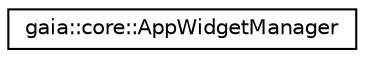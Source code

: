 digraph G
{
  edge [fontname="Helvetica",fontsize="10",labelfontname="Helvetica",labelfontsize="10"];
  node [fontname="Helvetica",fontsize="10",shape=record];
  rankdir=LR;
  Node1 [label="gaia::core::AppWidgetManager",height=0.2,width=0.4,color="black", fillcolor="white", style="filled",URL="$d5/dd0/classgaia_1_1core_1_1_app_widget_manager.html",tooltip="Updates AppWidget state, gets information about installed AppWidget providers and other AppWidget rel..."];
}
